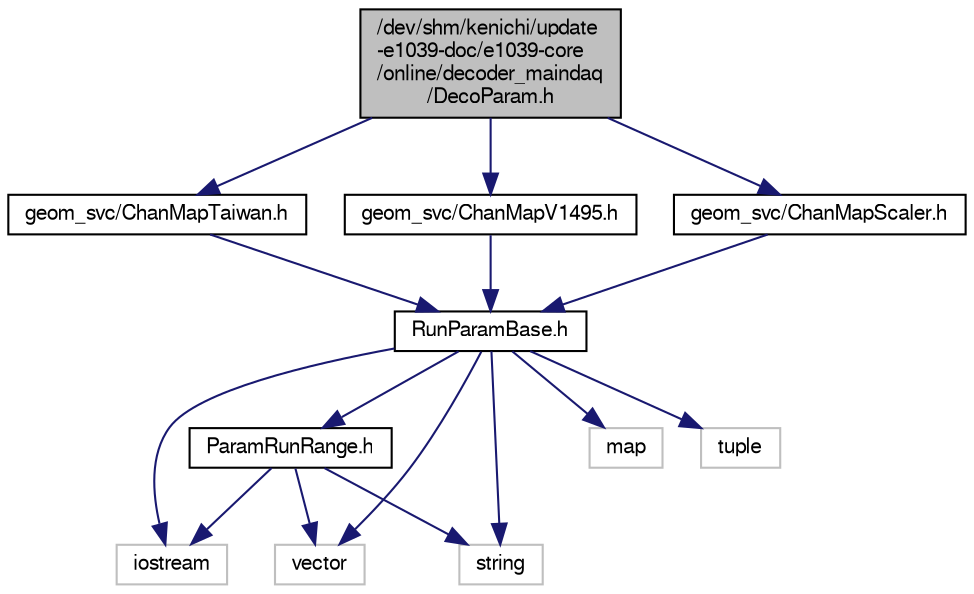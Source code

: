 digraph "/dev/shm/kenichi/update-e1039-doc/e1039-core/online/decoder_maindaq/DecoParam.h"
{
  bgcolor="transparent";
  edge [fontname="FreeSans",fontsize="10",labelfontname="FreeSans",labelfontsize="10"];
  node [fontname="FreeSans",fontsize="10",shape=record];
  Node1 [label="/dev/shm/kenichi/update\l-e1039-doc/e1039-core\l/online/decoder_maindaq\l/DecoParam.h",height=0.2,width=0.4,color="black", fillcolor="grey75", style="filled" fontcolor="black"];
  Node1 -> Node2 [color="midnightblue",fontsize="10",style="solid",fontname="FreeSans"];
  Node2 [label="geom_svc/ChanMapTaiwan.h",height=0.2,width=0.4,color="black",URL="$d2/dab/ChanMapTaiwan_8h.html"];
  Node2 -> Node3 [color="midnightblue",fontsize="10",style="solid",fontname="FreeSans"];
  Node3 [label="RunParamBase.h",height=0.2,width=0.4,color="black",URL="$d4/d28/RunParamBase_8h.html"];
  Node3 -> Node4 [color="midnightblue",fontsize="10",style="solid",fontname="FreeSans"];
  Node4 [label="iostream",height=0.2,width=0.4,color="grey75"];
  Node3 -> Node5 [color="midnightblue",fontsize="10",style="solid",fontname="FreeSans"];
  Node5 [label="map",height=0.2,width=0.4,color="grey75"];
  Node3 -> Node6 [color="midnightblue",fontsize="10",style="solid",fontname="FreeSans"];
  Node6 [label="vector",height=0.2,width=0.4,color="grey75"];
  Node3 -> Node7 [color="midnightblue",fontsize="10",style="solid",fontname="FreeSans"];
  Node7 [label="string",height=0.2,width=0.4,color="grey75"];
  Node3 -> Node8 [color="midnightblue",fontsize="10",style="solid",fontname="FreeSans"];
  Node8 [label="tuple",height=0.2,width=0.4,color="grey75"];
  Node3 -> Node9 [color="midnightblue",fontsize="10",style="solid",fontname="FreeSans"];
  Node9 [label="ParamRunRange.h",height=0.2,width=0.4,color="black",URL="$d0/dc7/ParamRunRange_8h.html"];
  Node9 -> Node4 [color="midnightblue",fontsize="10",style="solid",fontname="FreeSans"];
  Node9 -> Node6 [color="midnightblue",fontsize="10",style="solid",fontname="FreeSans"];
  Node9 -> Node7 [color="midnightblue",fontsize="10",style="solid",fontname="FreeSans"];
  Node1 -> Node10 [color="midnightblue",fontsize="10",style="solid",fontname="FreeSans"];
  Node10 [label="geom_svc/ChanMapV1495.h",height=0.2,width=0.4,color="black",URL="$d9/d97/ChanMapV1495_8h.html"];
  Node10 -> Node3 [color="midnightblue",fontsize="10",style="solid",fontname="FreeSans"];
  Node1 -> Node11 [color="midnightblue",fontsize="10",style="solid",fontname="FreeSans"];
  Node11 [label="geom_svc/ChanMapScaler.h",height=0.2,width=0.4,color="black",URL="$d5/de1/ChanMapScaler_8h.html"];
  Node11 -> Node3 [color="midnightblue",fontsize="10",style="solid",fontname="FreeSans"];
}
